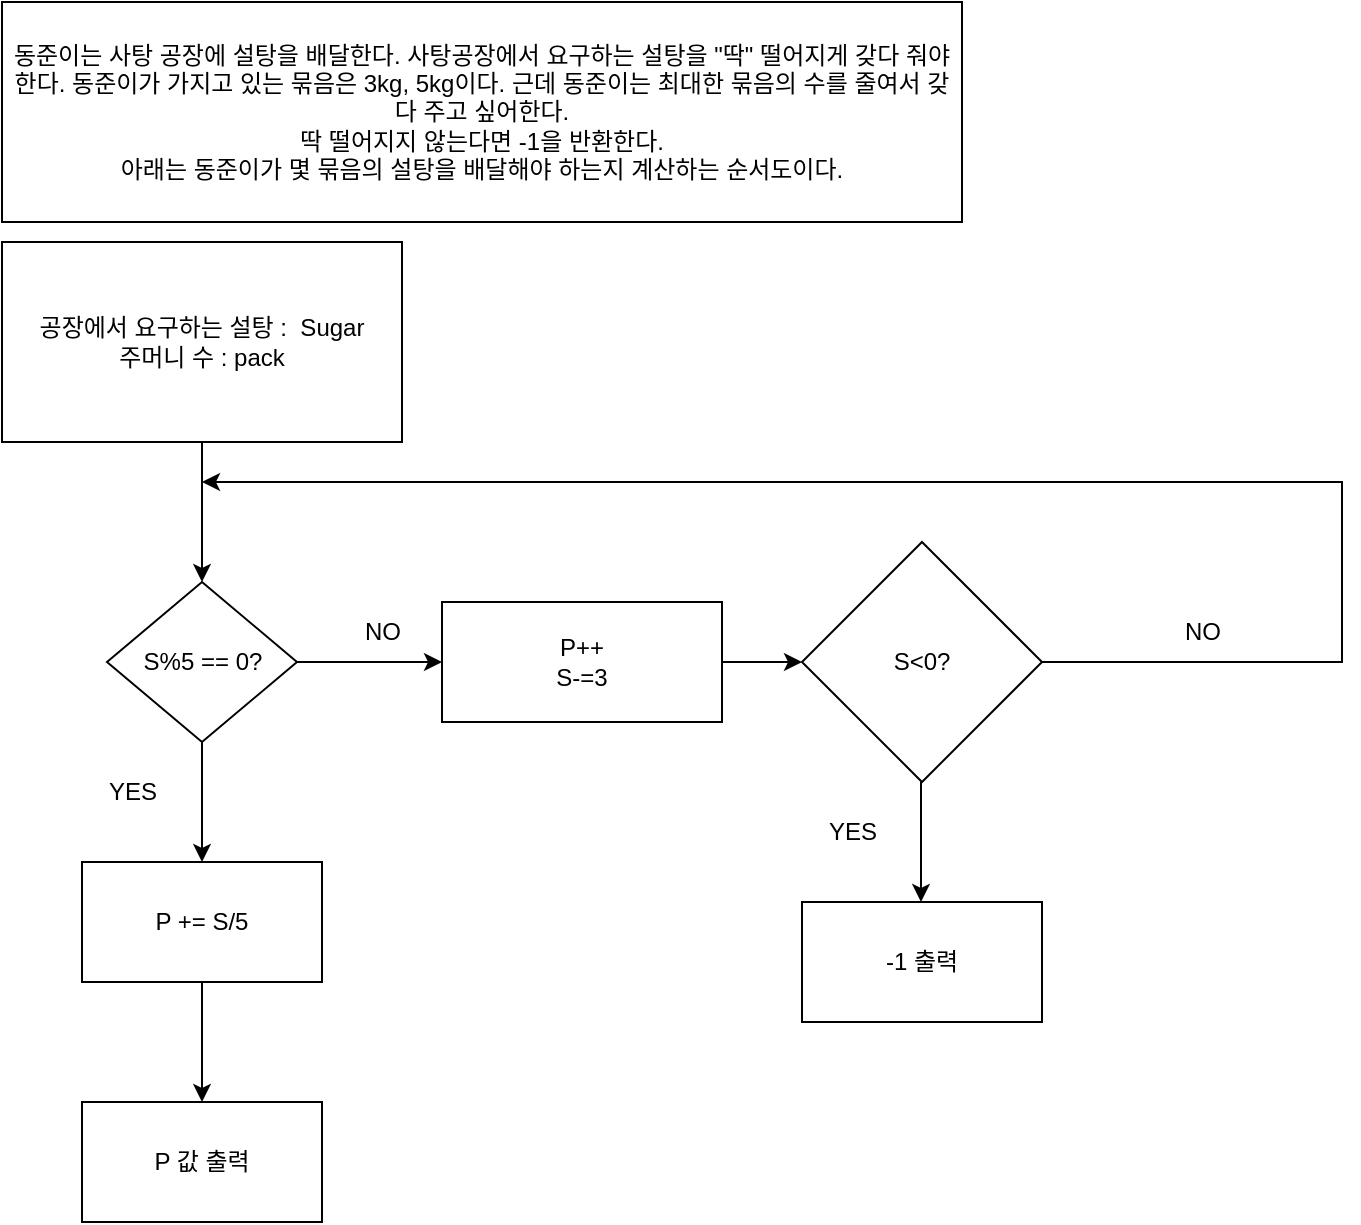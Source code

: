 <mxfile version="20.0.4" type="device"><diagram id="3pv0DpBruTHYY9ZncUxk" name="Page-1"><mxGraphModel dx="766" dy="425" grid="1" gridSize="10" guides="1" tooltips="1" connect="1" arrows="1" fold="1" page="1" pageScale="1" pageWidth="827" pageHeight="1169" math="0" shadow="0"><root><mxCell id="0"/><mxCell id="1" parent="0"/><mxCell id="dw7GHD5EaaSCAa0W1nfl-1" value="공장에서 요구하는 설탕 :&amp;nbsp; Sugar&lt;br&gt;주머니 수 : pack" style="rounded=0;whiteSpace=wrap;html=1;" parent="1" vertex="1"><mxGeometry x="20" y="140" width="200" height="100" as="geometry"/></mxCell><mxCell id="dw7GHD5EaaSCAa0W1nfl-9" value="동준이는 사탕 공장에 설탕을 배달한다. 사탕공장에서 요구하는 설탕을 &quot;딱&quot; 떨어지게 갖다 줘야 한다. 동준이가 가지고 있는 묶음은 3kg, 5kg이다. 근데 동준이는 최대한 묶음의 수를 줄여서 갖다 주고 싶어한다.&lt;br&gt;딱 떨어지지 않는다면 -1을 반환한다.&lt;br&gt;아래는 동준이가 몇 묶음의 설탕을 배달해야 하는지 계산하는 순서도이다." style="rounded=0;whiteSpace=wrap;html=1;" parent="1" vertex="1"><mxGeometry x="20" y="20" width="480" height="110" as="geometry"/></mxCell><mxCell id="dw7GHD5EaaSCAa0W1nfl-29" value="" style="edgeStyle=orthogonalEdgeStyle;rounded=0;orthogonalLoop=1;jettySize=auto;html=1;" parent="1" source="dw7GHD5EaaSCAa0W1nfl-11" target="dw7GHD5EaaSCAa0W1nfl-26" edge="1"><mxGeometry relative="1" as="geometry"/></mxCell><mxCell id="dw7GHD5EaaSCAa0W1nfl-11" value="P++&lt;br&gt;S-=3" style="rounded=0;whiteSpace=wrap;html=1;" parent="1" vertex="1"><mxGeometry x="240" y="320" width="140" height="60" as="geometry"/></mxCell><mxCell id="dw7GHD5EaaSCAa0W1nfl-14" value="" style="endArrow=classic;html=1;rounded=0;exitX=0.5;exitY=1;exitDx=0;exitDy=0;entryX=0.5;entryY=0;entryDx=0;entryDy=0;" parent="1" source="dw7GHD5EaaSCAa0W1nfl-1" target="dw7GHD5EaaSCAa0W1nfl-28" edge="1"><mxGeometry width="50" height="50" relative="1" as="geometry"><mxPoint x="270" y="370" as="sourcePoint"/><mxPoint x="120" y="300" as="targetPoint"/></mxGeometry></mxCell><mxCell id="dw7GHD5EaaSCAa0W1nfl-15" value="" style="endArrow=classic;html=1;rounded=0;" parent="1" edge="1"><mxGeometry width="50" height="50" relative="1" as="geometry"><mxPoint x="160" y="350" as="sourcePoint"/><mxPoint x="240" y="350" as="targetPoint"/></mxGeometry></mxCell><mxCell id="dw7GHD5EaaSCAa0W1nfl-16" value="NO" style="text;html=1;align=center;verticalAlign=middle;resizable=0;points=[];autosize=1;strokeColor=none;fillColor=none;" parent="1" vertex="1"><mxGeometry x="190" y="320" width="40" height="30" as="geometry"/></mxCell><mxCell id="dw7GHD5EaaSCAa0W1nfl-17" value="-1 출력" style="rounded=0;whiteSpace=wrap;html=1;" parent="1" vertex="1"><mxGeometry x="420" y="470" width="120" height="60" as="geometry"/></mxCell><mxCell id="dw7GHD5EaaSCAa0W1nfl-24" value="P += S/5" style="rounded=0;whiteSpace=wrap;html=1;" parent="1" vertex="1"><mxGeometry x="60" y="450" width="120" height="60" as="geometry"/></mxCell><mxCell id="dw7GHD5EaaSCAa0W1nfl-25" value="" style="edgeStyle=orthogonalEdgeStyle;rounded=0;orthogonalLoop=1;jettySize=auto;html=1;exitX=0.5;exitY=1;exitDx=0;exitDy=0;" parent="1" edge="1"><mxGeometry relative="1" as="geometry"><mxPoint x="120" y="510" as="sourcePoint"/><mxPoint x="120" y="570" as="targetPoint"/></mxGeometry></mxCell><mxCell id="dw7GHD5EaaSCAa0W1nfl-33" style="edgeStyle=orthogonalEdgeStyle;rounded=0;orthogonalLoop=1;jettySize=auto;html=1;" parent="1" source="dw7GHD5EaaSCAa0W1nfl-26" edge="1"><mxGeometry relative="1" as="geometry"><mxPoint x="120" y="260" as="targetPoint"/><Array as="points"><mxPoint x="690" y="350"/><mxPoint x="690" y="260"/></Array></mxGeometry></mxCell><mxCell id="dw7GHD5EaaSCAa0W1nfl-26" value="S&amp;lt;0?" style="rhombus;whiteSpace=wrap;html=1;" parent="1" vertex="1"><mxGeometry x="420" y="290" width="120" height="120" as="geometry"/></mxCell><mxCell id="dw7GHD5EaaSCAa0W1nfl-28" value="S%5 == 0?" style="rhombus;whiteSpace=wrap;html=1;" parent="1" vertex="1"><mxGeometry x="72.5" y="310" width="95" height="80" as="geometry"/></mxCell><mxCell id="dw7GHD5EaaSCAa0W1nfl-30" value="P 값 출력" style="rounded=0;whiteSpace=wrap;html=1;" parent="1" vertex="1"><mxGeometry x="60" y="570" width="120" height="60" as="geometry"/></mxCell><mxCell id="dw7GHD5EaaSCAa0W1nfl-31" value="" style="edgeStyle=orthogonalEdgeStyle;rounded=0;orthogonalLoop=1;jettySize=auto;html=1;exitX=0.5;exitY=1;exitDx=0;exitDy=0;" parent="1" edge="1"><mxGeometry relative="1" as="geometry"><mxPoint x="479.5" y="410" as="sourcePoint"/><mxPoint x="479.5" y="470" as="targetPoint"/></mxGeometry></mxCell><mxCell id="dw7GHD5EaaSCAa0W1nfl-32" value="YES" style="text;html=1;align=center;verticalAlign=middle;resizable=0;points=[];autosize=1;strokeColor=none;fillColor=none;" parent="1" vertex="1"><mxGeometry x="420" y="420" width="50" height="30" as="geometry"/></mxCell><mxCell id="dw7GHD5EaaSCAa0W1nfl-34" value="NO" style="text;html=1;align=center;verticalAlign=middle;resizable=0;points=[];autosize=1;strokeColor=none;fillColor=none;" parent="1" vertex="1"><mxGeometry x="600" y="320" width="40" height="30" as="geometry"/></mxCell><mxCell id="dw7GHD5EaaSCAa0W1nfl-12" value="YES" style="text;html=1;align=center;verticalAlign=middle;resizable=0;points=[];autosize=1;strokeColor=none;fillColor=none;" parent="1" vertex="1"><mxGeometry x="60" y="400" width="50" height="30" as="geometry"/></mxCell><mxCell id="dw7GHD5EaaSCAa0W1nfl-37" value="" style="endArrow=classic;html=1;rounded=0;exitX=0.5;exitY=1;exitDx=0;exitDy=0;entryX=0.5;entryY=0;entryDx=0;entryDy=0;" parent="1" source="dw7GHD5EaaSCAa0W1nfl-28" target="dw7GHD5EaaSCAa0W1nfl-24" edge="1"><mxGeometry width="50" height="50" relative="1" as="geometry"><mxPoint x="140" y="430" as="sourcePoint"/><mxPoint x="190" y="380" as="targetPoint"/><Array as="points"/></mxGeometry></mxCell></root></mxGraphModel></diagram></mxfile>